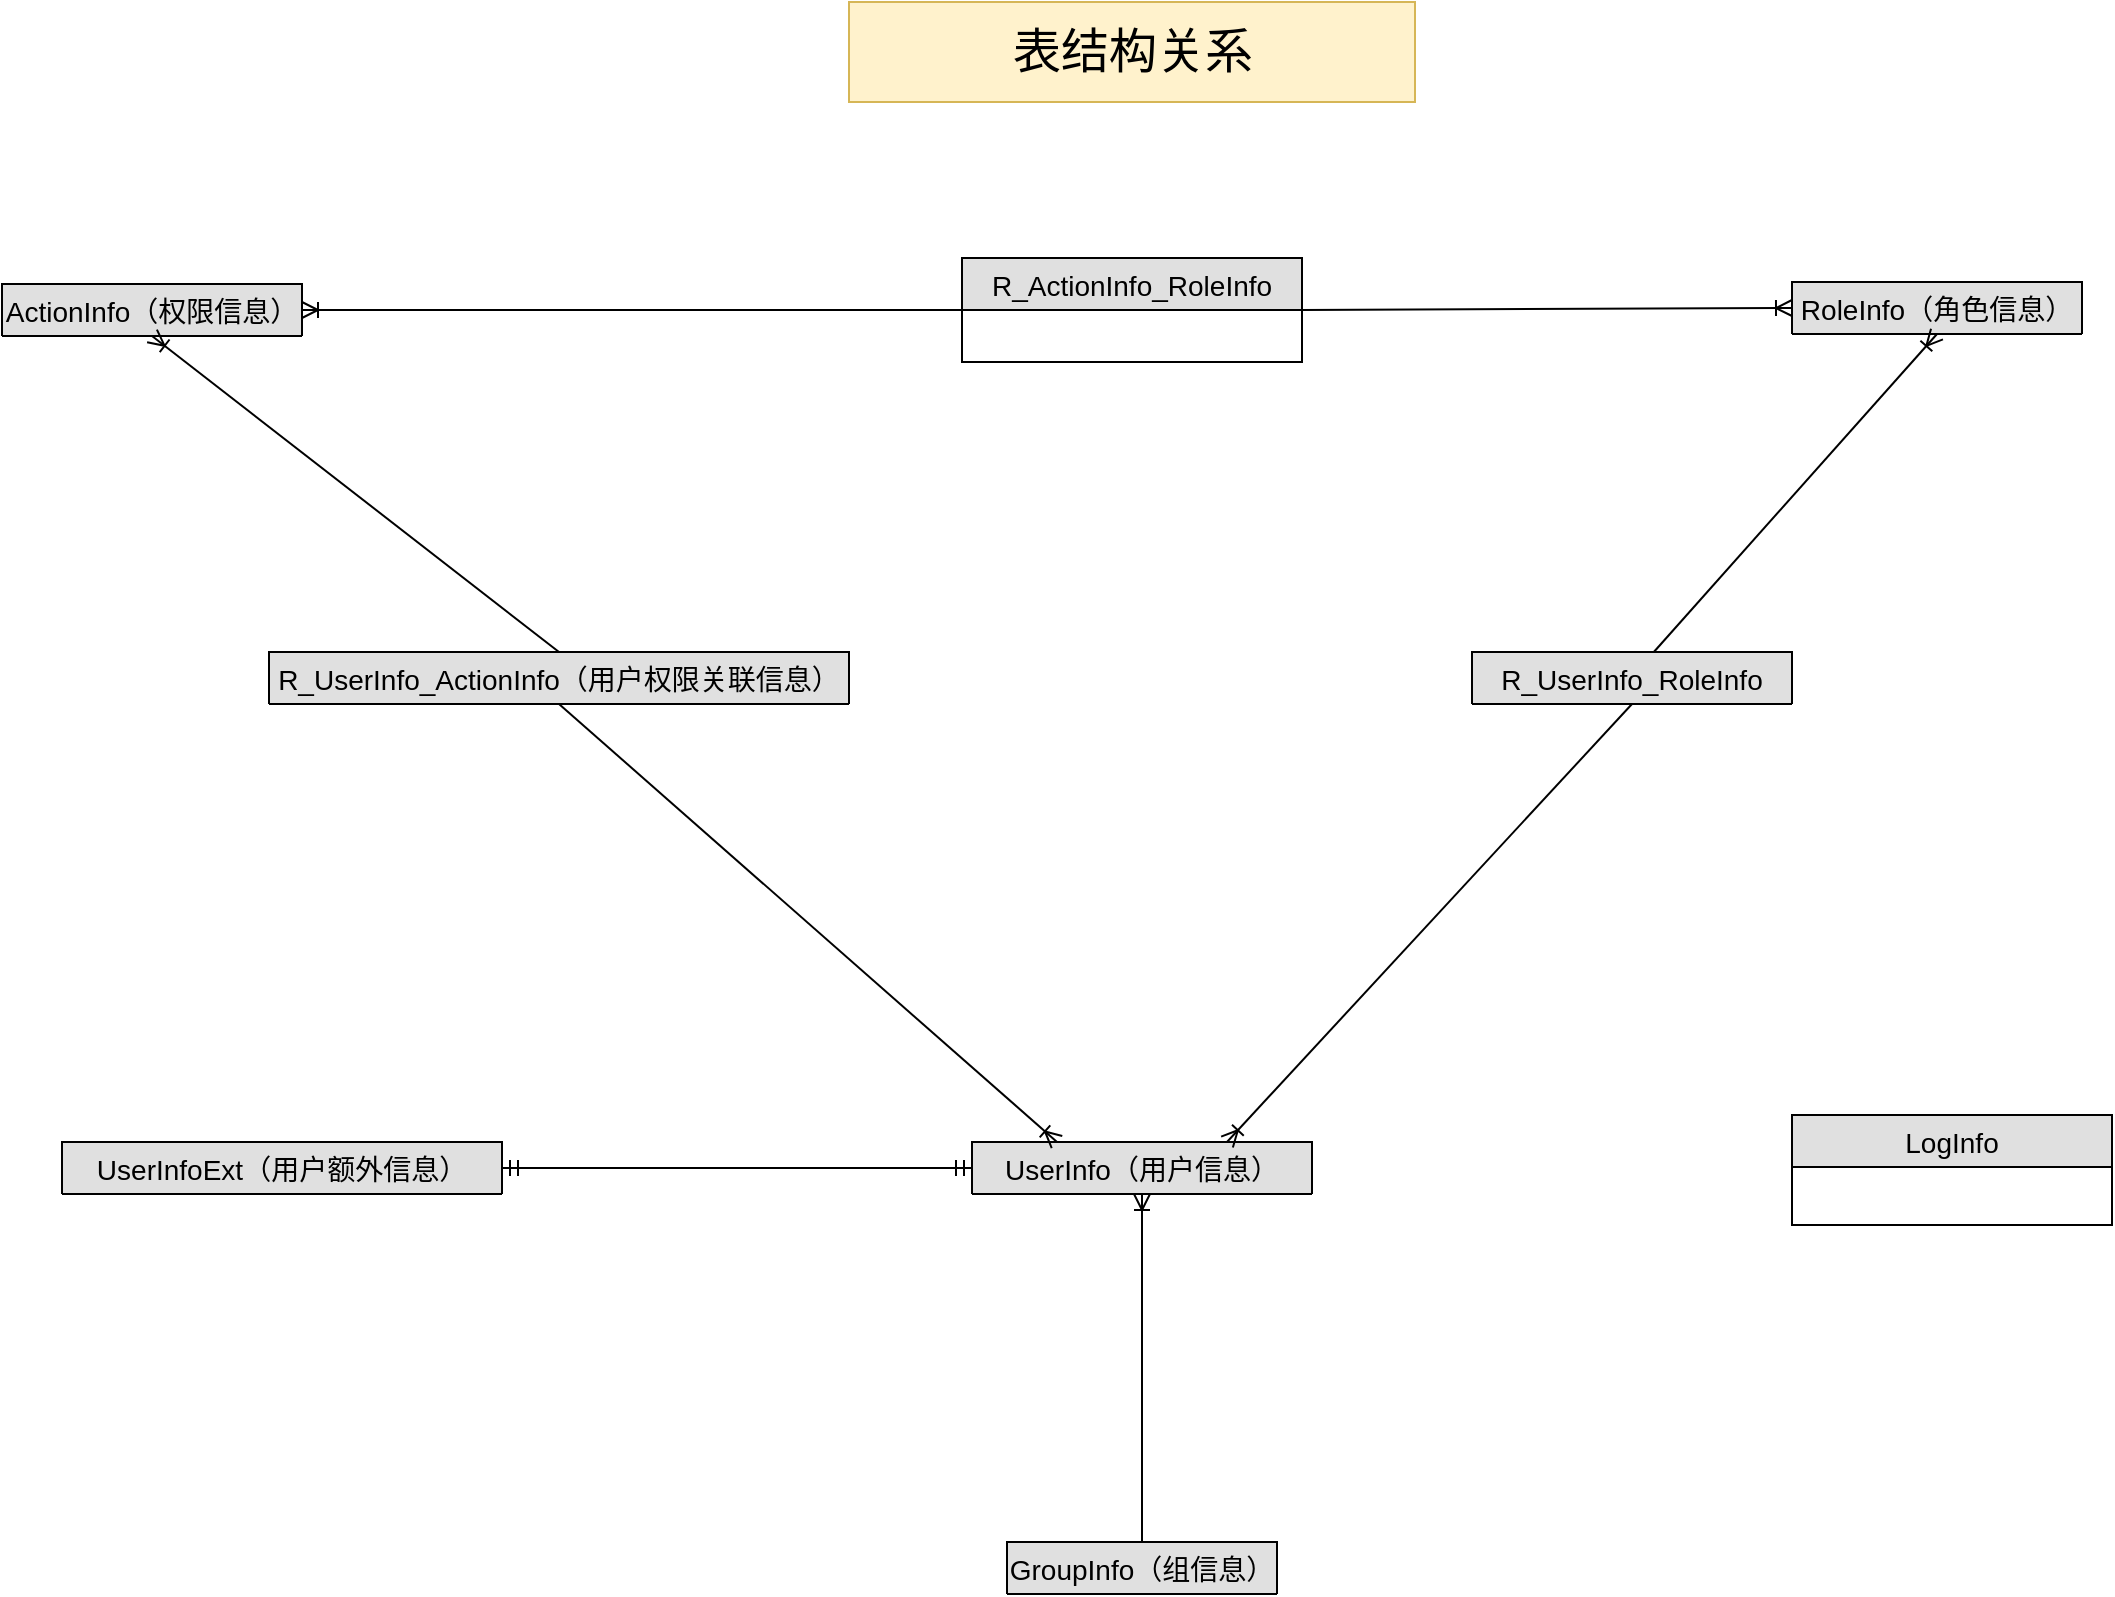 <mxfile version="12.5.5" type="github">
  <diagram id="uVdVUegfJ4Co0dEcWwCi" name="Page-1">
    <mxGraphModel dx="1089" dy="813" grid="1" gridSize="10" guides="1" tooltips="1" connect="1" arrows="1" fold="1" page="1" pageScale="1" pageWidth="3000" pageHeight="3000" math="0" shadow="0">
      <root>
        <mxCell id="0"/>
        <mxCell id="1" parent="0"/>
        <mxCell id="xN7cwKIfn4v0KPfY66kA-1" value="UserInfo（用户信息）" style="swimlane;fontStyle=0;childLayout=stackLayout;horizontal=1;startSize=26;fillColor=#e0e0e0;horizontalStack=0;resizeParent=1;resizeParentMax=0;resizeLast=0;collapsible=1;marginBottom=0;swimlaneFillColor=#ffffff;align=center;fontSize=14;" vertex="1" collapsed="1" parent="1">
          <mxGeometry x="805" y="860" width="170" height="26" as="geometry">
            <mxRectangle x="805" y="848" width="160" height="52" as="alternateBounds"/>
          </mxGeometry>
        </mxCell>
        <mxCell id="xN7cwKIfn4v0KPfY66kA-2" value="GroupInfo（组信息）" style="swimlane;fontStyle=0;childLayout=stackLayout;horizontal=1;startSize=26;fillColor=#e0e0e0;horizontalStack=0;resizeParent=1;resizeParentMax=0;resizeLast=0;collapsible=1;marginBottom=0;swimlaneFillColor=#ffffff;align=center;fontSize=14;" vertex="1" collapsed="1" parent="1">
          <mxGeometry x="822.5" y="1060" width="135" height="26" as="geometry">
            <mxRectangle x="805" y="1056.5" width="160" height="52" as="alternateBounds"/>
          </mxGeometry>
        </mxCell>
        <mxCell id="xN7cwKIfn4v0KPfY66kA-3" value="ActionInfo（权限信息）" style="swimlane;fontStyle=0;childLayout=stackLayout;horizontal=1;startSize=26;fillColor=#e0e0e0;horizontalStack=0;resizeParent=1;resizeParentMax=0;resizeLast=0;collapsible=1;marginBottom=0;swimlaneFillColor=#ffffff;align=center;fontSize=14;" vertex="1" collapsed="1" parent="1">
          <mxGeometry x="320" y="431" width="150" height="26" as="geometry">
            <mxRectangle x="380" y="418" width="160" height="52" as="alternateBounds"/>
          </mxGeometry>
        </mxCell>
        <mxCell id="xN7cwKIfn4v0KPfY66kA-4" value="" style="fontSize=12;html=1;endArrow=ERoneToMany;entryX=0.5;entryY=1;entryDx=0;entryDy=0;exitX=0.5;exitY=0;exitDx=0;exitDy=0;" edge="1" parent="1" source="xN7cwKIfn4v0KPfY66kA-2" target="xN7cwKIfn4v0KPfY66kA-1">
          <mxGeometry width="100" height="100" relative="1" as="geometry">
            <mxPoint x="213" y="1234.5" as="sourcePoint"/>
            <mxPoint x="313" y="1134.5" as="targetPoint"/>
          </mxGeometry>
        </mxCell>
        <mxCell id="xN7cwKIfn4v0KPfY66kA-5" value="RoleInfo（角色信息）" style="swimlane;fontStyle=0;childLayout=stackLayout;horizontal=1;startSize=26;fillColor=#e0e0e0;horizontalStack=0;resizeParent=1;resizeParentMax=0;resizeLast=0;collapsible=1;marginBottom=0;swimlaneFillColor=#ffffff;align=center;fontSize=14;" vertex="1" collapsed="1" parent="1">
          <mxGeometry x="1215" y="430" width="145" height="26" as="geometry">
            <mxRectangle x="1215" y="418" width="160" height="52" as="alternateBounds"/>
          </mxGeometry>
        </mxCell>
        <mxCell id="xN7cwKIfn4v0KPfY66kA-6" value="R_UserInfo_RoleInfo" style="swimlane;fontStyle=0;childLayout=stackLayout;horizontal=1;startSize=26;fillColor=#e0e0e0;horizontalStack=0;resizeParent=1;resizeParentMax=0;resizeLast=0;collapsible=1;marginBottom=0;swimlaneFillColor=#ffffff;align=center;fontSize=14;" vertex="1" collapsed="1" parent="1">
          <mxGeometry x="1055" y="615" width="160" height="26" as="geometry">
            <mxRectangle x="1055" y="615" width="160" height="52" as="alternateBounds"/>
          </mxGeometry>
        </mxCell>
        <mxCell id="xN7cwKIfn4v0KPfY66kA-7" value="" style="fontSize=12;html=1;endArrow=ERoneToMany;entryX=0.5;entryY=1;entryDx=0;entryDy=0;exitX=0.569;exitY=-0.005;exitDx=0;exitDy=0;exitPerimeter=0;" edge="1" parent="1" source="xN7cwKIfn4v0KPfY66kA-6" target="xN7cwKIfn4v0KPfY66kA-5">
          <mxGeometry width="100" height="100" relative="1" as="geometry">
            <mxPoint x="1099.5" y="848" as="sourcePoint"/>
            <mxPoint x="1099.5" y="691.5" as="targetPoint"/>
          </mxGeometry>
        </mxCell>
        <mxCell id="xN7cwKIfn4v0KPfY66kA-8" value="" style="fontSize=12;html=1;endArrow=ERoneToMany;entryX=0.75;entryY=0;entryDx=0;entryDy=0;exitX=0.5;exitY=1;exitDx=0;exitDy=0;" edge="1" parent="1" source="xN7cwKIfn4v0KPfY66kA-6" target="xN7cwKIfn4v0KPfY66kA-1">
          <mxGeometry width="100" height="100" relative="1" as="geometry">
            <mxPoint x="1121.04" y="624.74" as="sourcePoint"/>
            <mxPoint x="1305" y="480" as="targetPoint"/>
          </mxGeometry>
        </mxCell>
        <mxCell id="xN7cwKIfn4v0KPfY66kA-9" value="R_UserInfo_ActionInfo（用户权限关联信息）" style="swimlane;fontStyle=0;childLayout=stackLayout;horizontal=1;startSize=26;fillColor=#e0e0e0;horizontalStack=0;resizeParent=1;resizeParentMax=0;resizeLast=0;collapsible=1;marginBottom=0;swimlaneFillColor=#ffffff;align=center;fontSize=14;" vertex="1" collapsed="1" parent="1">
          <mxGeometry x="453.5" y="615" width="290" height="26" as="geometry">
            <mxRectangle x="510" y="615" width="170" height="52" as="alternateBounds"/>
          </mxGeometry>
        </mxCell>
        <mxCell id="xN7cwKIfn4v0KPfY66kA-10" value="" style="fontSize=12;html=1;endArrow=ERoneToMany;entryX=0.25;entryY=0;entryDx=0;entryDy=0;exitX=0.5;exitY=1;exitDx=0;exitDy=0;" edge="1" parent="1" source="xN7cwKIfn4v0KPfY66kA-9" target="xN7cwKIfn4v0KPfY66kA-1">
          <mxGeometry width="100" height="100" relative="1" as="geometry">
            <mxPoint x="1110" y="677" as="sourcePoint"/>
            <mxPoint x="960" y="858" as="targetPoint"/>
          </mxGeometry>
        </mxCell>
        <mxCell id="xN7cwKIfn4v0KPfY66kA-11" value="" style="fontSize=12;html=1;endArrow=ERoneToMany;entryX=0.5;entryY=1;entryDx=0;entryDy=0;exitX=0.5;exitY=0;exitDx=0;exitDy=0;" edge="1" parent="1" source="xN7cwKIfn4v0KPfY66kA-9" target="xN7cwKIfn4v0KPfY66kA-3">
          <mxGeometry width="100" height="100" relative="1" as="geometry">
            <mxPoint x="1121.04" y="624.74" as="sourcePoint"/>
            <mxPoint x="1305" y="480" as="targetPoint"/>
          </mxGeometry>
        </mxCell>
        <mxCell id="xN7cwKIfn4v0KPfY66kA-12" value="R_ActionInfo_RoleInfo" style="swimlane;fontStyle=0;childLayout=stackLayout;horizontal=1;startSize=26;fillColor=#e0e0e0;horizontalStack=0;resizeParent=1;resizeParentMax=0;resizeLast=0;collapsible=1;marginBottom=0;swimlaneFillColor=#ffffff;align=center;fontSize=14;" vertex="1" parent="1">
          <mxGeometry x="800" y="418" width="170" height="52" as="geometry"/>
        </mxCell>
        <mxCell id="xN7cwKIfn4v0KPfY66kA-13" value="" style="fontSize=12;html=1;endArrow=ERoneToMany;entryX=1;entryY=0.5;entryDx=0;entryDy=0;exitX=0;exitY=0.5;exitDx=0;exitDy=0;" edge="1" parent="1" source="xN7cwKIfn4v0KPfY66kA-12" target="xN7cwKIfn4v0KPfY66kA-3">
          <mxGeometry width="100" height="100" relative="1" as="geometry">
            <mxPoint x="645" y="625" as="sourcePoint"/>
            <mxPoint x="470" y="480" as="targetPoint"/>
          </mxGeometry>
        </mxCell>
        <mxCell id="xN7cwKIfn4v0KPfY66kA-14" value="" style="fontSize=12;html=1;endArrow=ERoneToMany;entryX=0;entryY=0.5;entryDx=0;entryDy=0;exitX=1;exitY=0.5;exitDx=0;exitDy=0;" edge="1" parent="1" source="xN7cwKIfn4v0KPfY66kA-12" target="xN7cwKIfn4v0KPfY66kA-5">
          <mxGeometry width="100" height="100" relative="1" as="geometry">
            <mxPoint x="810" y="454" as="sourcePoint"/>
            <mxPoint x="550" y="454" as="targetPoint"/>
          </mxGeometry>
        </mxCell>
        <mxCell id="xN7cwKIfn4v0KPfY66kA-15" value="UserInfoExt（用户额外信息）" style="swimlane;fontStyle=0;childLayout=stackLayout;horizontal=1;startSize=26;fillColor=#e0e0e0;horizontalStack=0;resizeParent=1;resizeParentMax=0;resizeLast=0;collapsible=1;marginBottom=0;swimlaneFillColor=#ffffff;align=center;fontSize=14;" vertex="1" collapsed="1" parent="1">
          <mxGeometry x="350" y="860" width="220" height="26" as="geometry">
            <mxRectangle x="350" y="845" width="190" height="55" as="alternateBounds"/>
          </mxGeometry>
        </mxCell>
        <mxCell id="xN7cwKIfn4v0KPfY66kA-16" value="" style="edgeStyle=entityRelationEdgeStyle;fontSize=12;html=1;endArrow=ERmandOne;startArrow=ERmandOne;entryX=0;entryY=0.5;entryDx=0;entryDy=0;exitX=1;exitY=0.5;exitDx=0;exitDy=0;" edge="1" parent="1" source="xN7cwKIfn4v0KPfY66kA-15" target="xN7cwKIfn4v0KPfY66kA-1">
          <mxGeometry width="100" height="100" relative="1" as="geometry">
            <mxPoint x="300" y="1225" as="sourcePoint"/>
            <mxPoint x="400" y="1125" as="targetPoint"/>
          </mxGeometry>
        </mxCell>
        <mxCell id="xN7cwKIfn4v0KPfY66kA-17" value="&lt;font style=&quot;font-size: 24px&quot;&gt;表结构关系&lt;/font&gt;" style="text;html=1;strokeColor=#d6b656;fillColor=#fff2cc;align=center;verticalAlign=middle;whiteSpace=wrap;rounded=0;" vertex="1" parent="1">
          <mxGeometry x="743.5" y="290" width="283" height="50" as="geometry"/>
        </mxCell>
        <mxCell id="xN7cwKIfn4v0KPfY66kA-18" value="LogInfo" style="swimlane;fontStyle=0;childLayout=stackLayout;horizontal=1;startSize=26;fillColor=#e0e0e0;horizontalStack=0;resizeParent=1;resizeParentMax=0;resizeLast=0;collapsible=1;marginBottom=0;swimlaneFillColor=#ffffff;align=center;fontSize=14;" vertex="1" parent="1">
          <mxGeometry x="1215" y="846.5" width="160" height="55" as="geometry"/>
        </mxCell>
      </root>
    </mxGraphModel>
  </diagram>
</mxfile>
